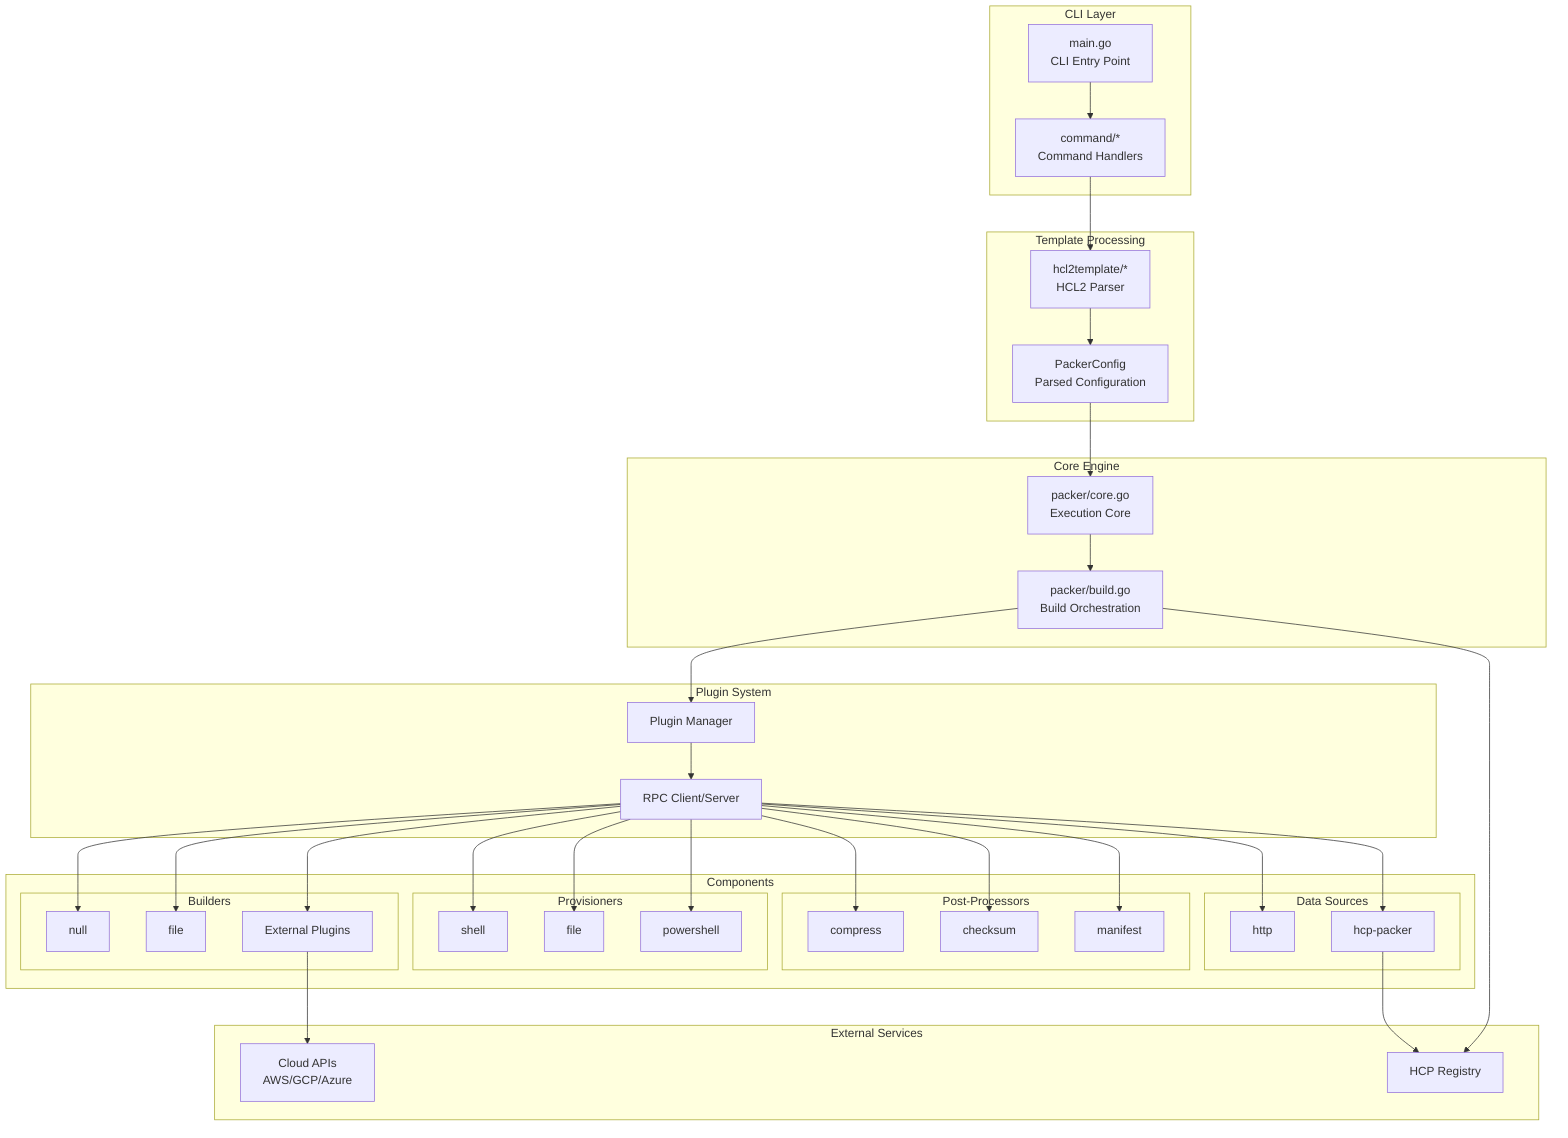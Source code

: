 graph TB
    subgraph "CLI Layer"
        CLI[main.go<br/>CLI Entry Point]
        CMD[command/*<br/>Command Handlers]
    end

    subgraph "Template Processing"
        HCL[hcl2template/*<br/>HCL2 Parser]
        CFG[PackerConfig<br/>Parsed Configuration]
    end

    subgraph "Core Engine"
        CORE[packer/core.go<br/>Execution Core]
        BUILD[packer/build.go<br/>Build Orchestration]
    end

    subgraph "Plugin System"
        PM[Plugin Manager]
        RPC[RPC Client/Server]
    end

    subgraph "Components"
        subgraph "Builders"
            B1[null]
            B2[file]
            B3[External Plugins]
        end

        subgraph "Provisioners"
            P1[shell]
            P2[file]
            P3[powershell]
        end

        subgraph "Post-Processors"
            PP1[compress]
            PP2[checksum]
            PP3[manifest]
        end

        subgraph "Data Sources"
            DS1[http]
            DS2[hcp-packer]
        end
    end

    subgraph "External Services"
        HCP[HCP Registry]
        CLOUD[Cloud APIs<br/>AWS/GCP/Azure]
    end

    CLI --> CMD
    CMD --> HCL
    HCL --> CFG
    CFG --> CORE
    CORE --> BUILD
    BUILD --> PM
    PM --> RPC

    RPC --> B1
    RPC --> B2
    RPC --> B3
    RPC --> P1
    RPC --> P2
    RPC --> P3
    RPC --> PP1
    RPC --> PP2
    RPC --> PP3
    RPC --> DS1
    RPC --> DS2

    B3 --> CLOUD
    DS2 --> HCP
    BUILD --> HCP